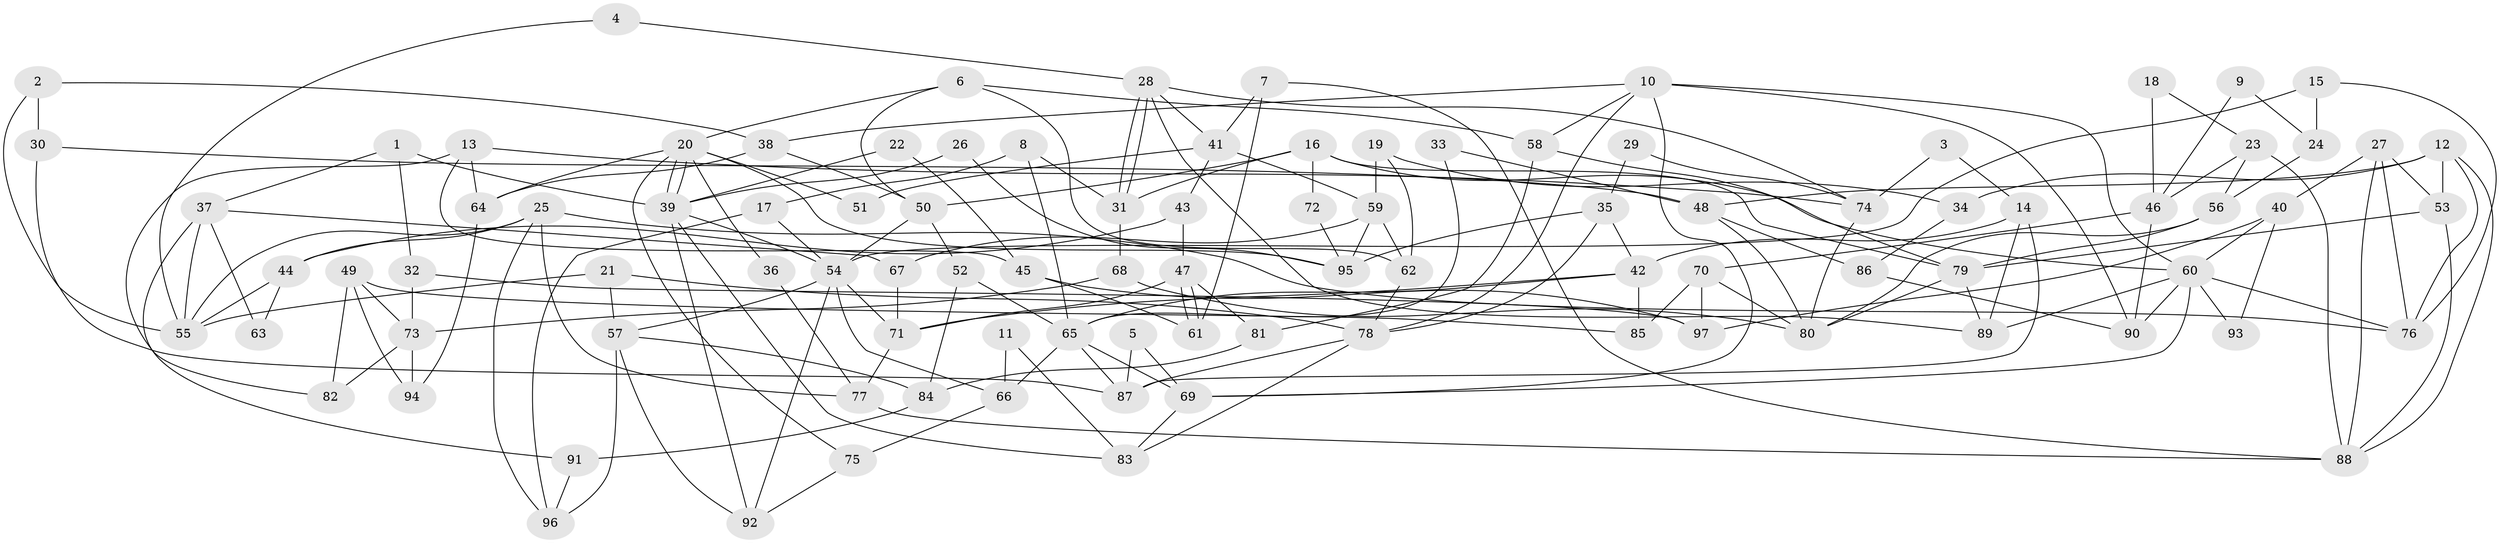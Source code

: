 // Generated by graph-tools (version 1.1) at 2025/36/03/09/25 02:36:05]
// undirected, 97 vertices, 194 edges
graph export_dot {
graph [start="1"]
  node [color=gray90,style=filled];
  1;
  2;
  3;
  4;
  5;
  6;
  7;
  8;
  9;
  10;
  11;
  12;
  13;
  14;
  15;
  16;
  17;
  18;
  19;
  20;
  21;
  22;
  23;
  24;
  25;
  26;
  27;
  28;
  29;
  30;
  31;
  32;
  33;
  34;
  35;
  36;
  37;
  38;
  39;
  40;
  41;
  42;
  43;
  44;
  45;
  46;
  47;
  48;
  49;
  50;
  51;
  52;
  53;
  54;
  55;
  56;
  57;
  58;
  59;
  60;
  61;
  62;
  63;
  64;
  65;
  66;
  67;
  68;
  69;
  70;
  71;
  72;
  73;
  74;
  75;
  76;
  77;
  78;
  79;
  80;
  81;
  82;
  83;
  84;
  85;
  86;
  87;
  88;
  89;
  90;
  91;
  92;
  93;
  94;
  95;
  96;
  97;
  1 -- 39;
  1 -- 37;
  1 -- 32;
  2 -- 38;
  2 -- 55;
  2 -- 30;
  3 -- 14;
  3 -- 74;
  4 -- 28;
  4 -- 55;
  5 -- 87;
  5 -- 69;
  6 -- 58;
  6 -- 50;
  6 -- 20;
  6 -- 62;
  7 -- 41;
  7 -- 88;
  7 -- 61;
  8 -- 31;
  8 -- 65;
  8 -- 17;
  9 -- 24;
  9 -- 46;
  10 -- 78;
  10 -- 60;
  10 -- 38;
  10 -- 58;
  10 -- 69;
  10 -- 90;
  11 -- 83;
  11 -- 66;
  12 -- 76;
  12 -- 88;
  12 -- 34;
  12 -- 48;
  12 -- 53;
  13 -- 74;
  13 -- 45;
  13 -- 64;
  13 -- 82;
  14 -- 89;
  14 -- 87;
  14 -- 42;
  15 -- 54;
  15 -- 76;
  15 -- 24;
  16 -- 31;
  16 -- 50;
  16 -- 60;
  16 -- 72;
  16 -- 79;
  17 -- 54;
  17 -- 96;
  18 -- 23;
  18 -- 46;
  19 -- 59;
  19 -- 34;
  19 -- 62;
  20 -- 39;
  20 -- 39;
  20 -- 36;
  20 -- 51;
  20 -- 64;
  20 -- 75;
  20 -- 95;
  21 -- 57;
  21 -- 78;
  21 -- 55;
  22 -- 39;
  22 -- 45;
  23 -- 56;
  23 -- 88;
  23 -- 46;
  24 -- 56;
  25 -- 55;
  25 -- 96;
  25 -- 44;
  25 -- 76;
  25 -- 77;
  26 -- 39;
  26 -- 95;
  27 -- 76;
  27 -- 88;
  27 -- 40;
  27 -- 53;
  28 -- 89;
  28 -- 31;
  28 -- 31;
  28 -- 41;
  28 -- 74;
  29 -- 74;
  29 -- 35;
  30 -- 48;
  30 -- 87;
  31 -- 68;
  32 -- 97;
  32 -- 73;
  33 -- 65;
  33 -- 48;
  34 -- 86;
  35 -- 78;
  35 -- 42;
  35 -- 95;
  36 -- 77;
  37 -- 67;
  37 -- 91;
  37 -- 55;
  37 -- 63;
  38 -- 64;
  38 -- 50;
  39 -- 92;
  39 -- 54;
  39 -- 83;
  40 -- 60;
  40 -- 93;
  40 -- 97;
  41 -- 59;
  41 -- 43;
  41 -- 51;
  42 -- 71;
  42 -- 65;
  42 -- 85;
  43 -- 44;
  43 -- 47;
  44 -- 55;
  44 -- 63;
  45 -- 61;
  45 -- 97;
  46 -- 90;
  46 -- 70;
  47 -- 61;
  47 -- 61;
  47 -- 71;
  47 -- 81;
  48 -- 80;
  48 -- 86;
  49 -- 82;
  49 -- 94;
  49 -- 73;
  49 -- 85;
  50 -- 52;
  50 -- 54;
  52 -- 65;
  52 -- 84;
  53 -- 79;
  53 -- 88;
  54 -- 57;
  54 -- 66;
  54 -- 71;
  54 -- 92;
  56 -- 79;
  56 -- 80;
  57 -- 92;
  57 -- 84;
  57 -- 96;
  58 -- 79;
  58 -- 81;
  59 -- 95;
  59 -- 62;
  59 -- 67;
  60 -- 69;
  60 -- 76;
  60 -- 89;
  60 -- 90;
  60 -- 93;
  62 -- 78;
  64 -- 94;
  65 -- 87;
  65 -- 66;
  65 -- 69;
  66 -- 75;
  67 -- 71;
  68 -- 73;
  68 -- 80;
  69 -- 83;
  70 -- 85;
  70 -- 80;
  70 -- 97;
  71 -- 77;
  72 -- 95;
  73 -- 82;
  73 -- 94;
  74 -- 80;
  75 -- 92;
  77 -- 88;
  78 -- 83;
  78 -- 87;
  79 -- 80;
  79 -- 89;
  81 -- 84;
  84 -- 91;
  86 -- 90;
  91 -- 96;
}

